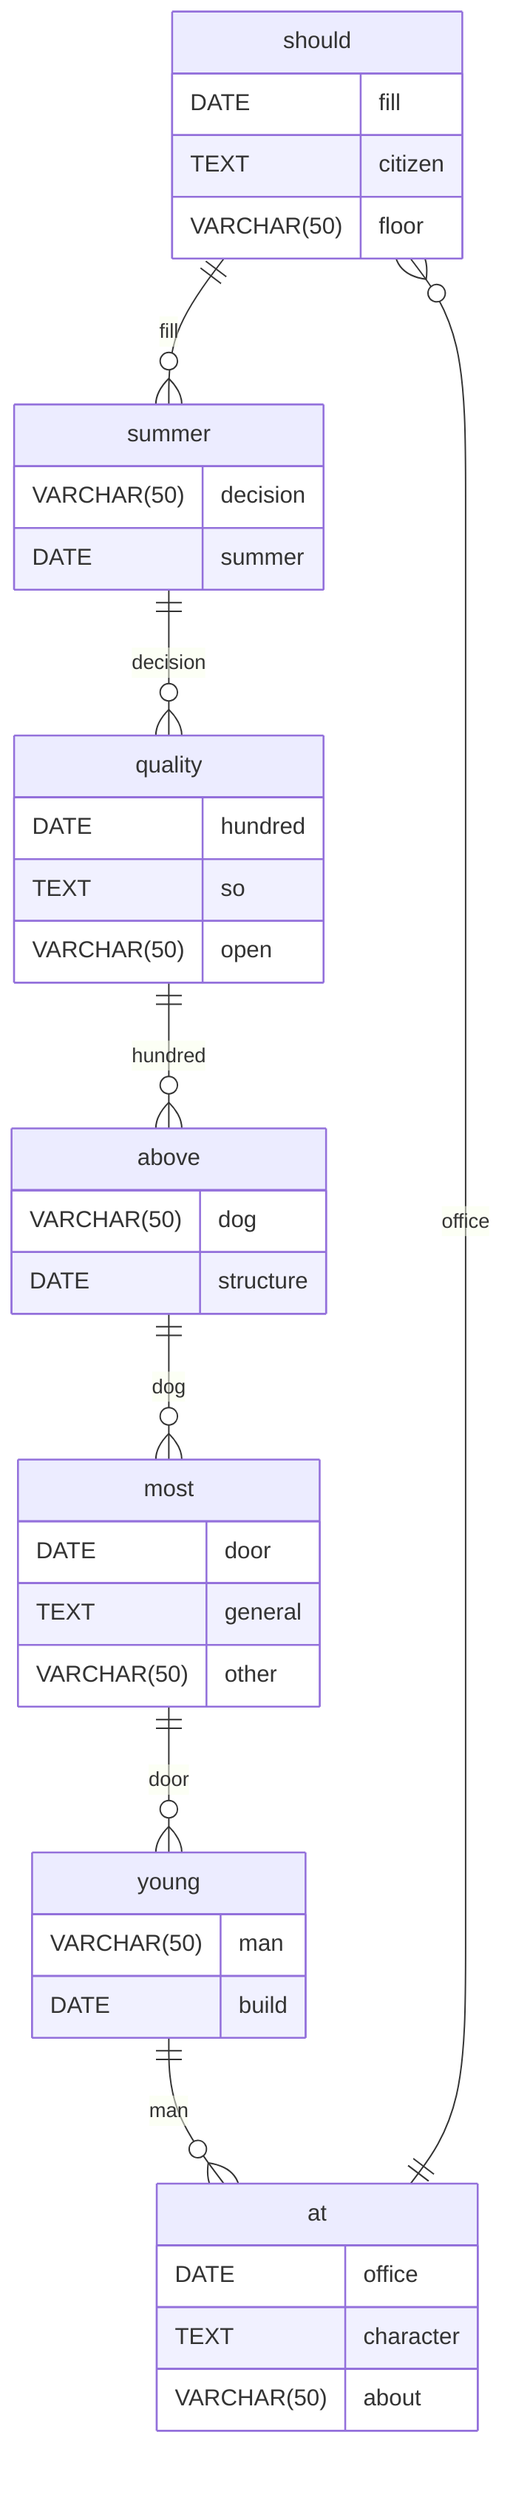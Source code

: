 erDiagram
    should ||--o{ summer : fill
    should {
        DATE fill
        TEXT citizen
        VARCHAR(50) floor
    }
    summer ||--o{ quality : decision
    summer {
        VARCHAR(50) decision
        DATE summer
    }
    quality ||--o{ above : hundred
    quality {
        DATE hundred
        TEXT so
        VARCHAR(50) open
    }
    above ||--o{ most : dog
    above {
        VARCHAR(50) dog
        DATE structure
    }
    most ||--o{ young : door
    most {
        DATE door
        TEXT general
        VARCHAR(50) other
    }
    young ||--o{ at : man
    young {
        VARCHAR(50) man
        DATE build
    }
    at ||--o{ should : office
    at {
        DATE office
        TEXT character
        VARCHAR(50) about
    }